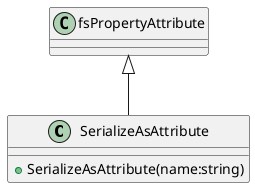 @startuml
class SerializeAsAttribute {
    + SerializeAsAttribute(name:string)
}
fsPropertyAttribute <|-- SerializeAsAttribute
@enduml

